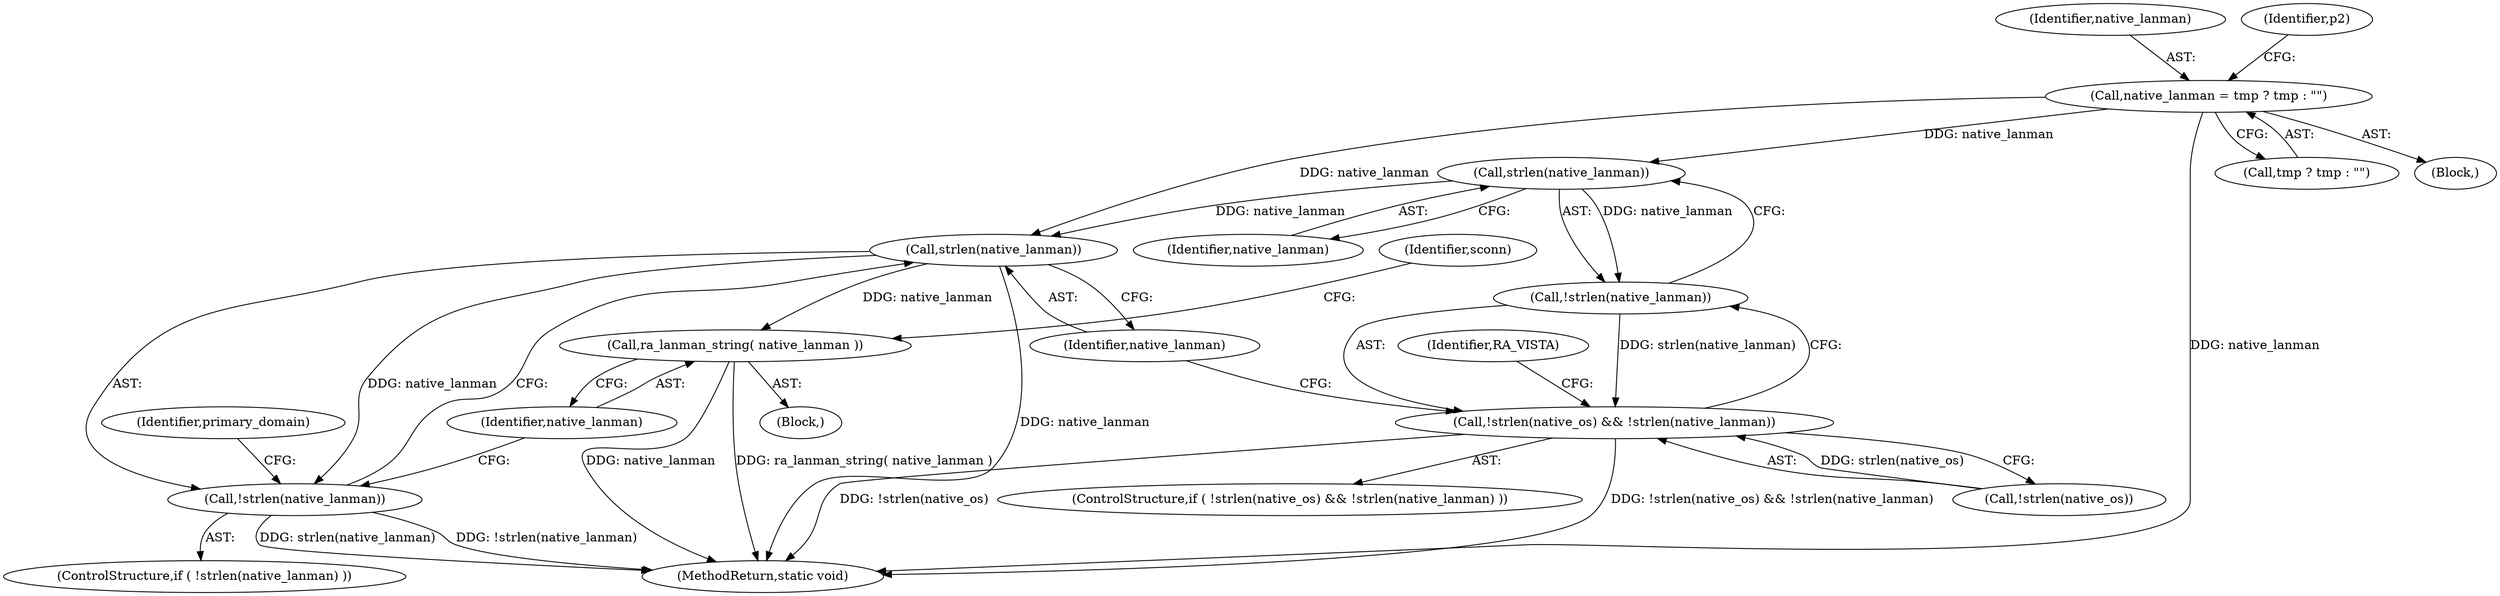 digraph "0_samba_9280051bfba337458722fb157f3082f93cbd9f2b@pointer" {
"1000257" [label="(Call,native_lanman = tmp ? tmp : \"\")"];
"1000298" [label="(Call,strlen(native_lanman))"];
"1000297" [label="(Call,!strlen(native_lanman))"];
"1000293" [label="(Call,!strlen(native_os) && !strlen(native_lanman))"];
"1000304" [label="(Call,strlen(native_lanman))"];
"1000303" [label="(Call,!strlen(native_lanman))"];
"1000311" [label="(Call,ra_lanman_string( native_lanman ))"];
"1000259" [label="(Call,tmp ? tmp : \"\")"];
"1000294" [label="(Call,!strlen(native_os))"];
"1000117" [label="(Block,)"];
"1000316" [label="(Identifier,sconn)"];
"1000312" [label="(Identifier,native_lanman)"];
"1000301" [label="(Identifier,RA_VISTA)"];
"1000258" [label="(Identifier,native_lanman)"];
"1000308" [label="(Identifier,primary_domain)"];
"1000257" [label="(Call,native_lanman = tmp ? tmp : \"\")"];
"1000311" [label="(Call,ra_lanman_string( native_lanman ))"];
"1000310" [label="(Block,)"];
"1000530" [label="(MethodReturn,static void)"];
"1000297" [label="(Call,!strlen(native_lanman))"];
"1000298" [label="(Call,strlen(native_lanman))"];
"1000305" [label="(Identifier,native_lanman)"];
"1000292" [label="(ControlStructure,if ( !strlen(native_os) && !strlen(native_lanman) ))"];
"1000303" [label="(Call,!strlen(native_lanman))"];
"1000304" [label="(Call,strlen(native_lanman))"];
"1000264" [label="(Identifier,p2)"];
"1000302" [label="(ControlStructure,if ( !strlen(native_lanman) ))"];
"1000299" [label="(Identifier,native_lanman)"];
"1000293" [label="(Call,!strlen(native_os) && !strlen(native_lanman))"];
"1000257" -> "1000117"  [label="AST: "];
"1000257" -> "1000259"  [label="CFG: "];
"1000258" -> "1000257"  [label="AST: "];
"1000259" -> "1000257"  [label="AST: "];
"1000264" -> "1000257"  [label="CFG: "];
"1000257" -> "1000530"  [label="DDG: native_lanman"];
"1000257" -> "1000298"  [label="DDG: native_lanman"];
"1000257" -> "1000304"  [label="DDG: native_lanman"];
"1000298" -> "1000297"  [label="AST: "];
"1000298" -> "1000299"  [label="CFG: "];
"1000299" -> "1000298"  [label="AST: "];
"1000297" -> "1000298"  [label="CFG: "];
"1000298" -> "1000297"  [label="DDG: native_lanman"];
"1000298" -> "1000304"  [label="DDG: native_lanman"];
"1000297" -> "1000293"  [label="AST: "];
"1000293" -> "1000297"  [label="CFG: "];
"1000297" -> "1000293"  [label="DDG: strlen(native_lanman)"];
"1000293" -> "1000292"  [label="AST: "];
"1000293" -> "1000294"  [label="CFG: "];
"1000294" -> "1000293"  [label="AST: "];
"1000301" -> "1000293"  [label="CFG: "];
"1000305" -> "1000293"  [label="CFG: "];
"1000293" -> "1000530"  [label="DDG: !strlen(native_os)"];
"1000293" -> "1000530"  [label="DDG: !strlen(native_os) && !strlen(native_lanman)"];
"1000294" -> "1000293"  [label="DDG: strlen(native_os)"];
"1000304" -> "1000303"  [label="AST: "];
"1000304" -> "1000305"  [label="CFG: "];
"1000305" -> "1000304"  [label="AST: "];
"1000303" -> "1000304"  [label="CFG: "];
"1000304" -> "1000530"  [label="DDG: native_lanman"];
"1000304" -> "1000303"  [label="DDG: native_lanman"];
"1000304" -> "1000311"  [label="DDG: native_lanman"];
"1000303" -> "1000302"  [label="AST: "];
"1000308" -> "1000303"  [label="CFG: "];
"1000312" -> "1000303"  [label="CFG: "];
"1000303" -> "1000530"  [label="DDG: strlen(native_lanman)"];
"1000303" -> "1000530"  [label="DDG: !strlen(native_lanman)"];
"1000311" -> "1000310"  [label="AST: "];
"1000311" -> "1000312"  [label="CFG: "];
"1000312" -> "1000311"  [label="AST: "];
"1000316" -> "1000311"  [label="CFG: "];
"1000311" -> "1000530"  [label="DDG: native_lanman"];
"1000311" -> "1000530"  [label="DDG: ra_lanman_string( native_lanman )"];
}
